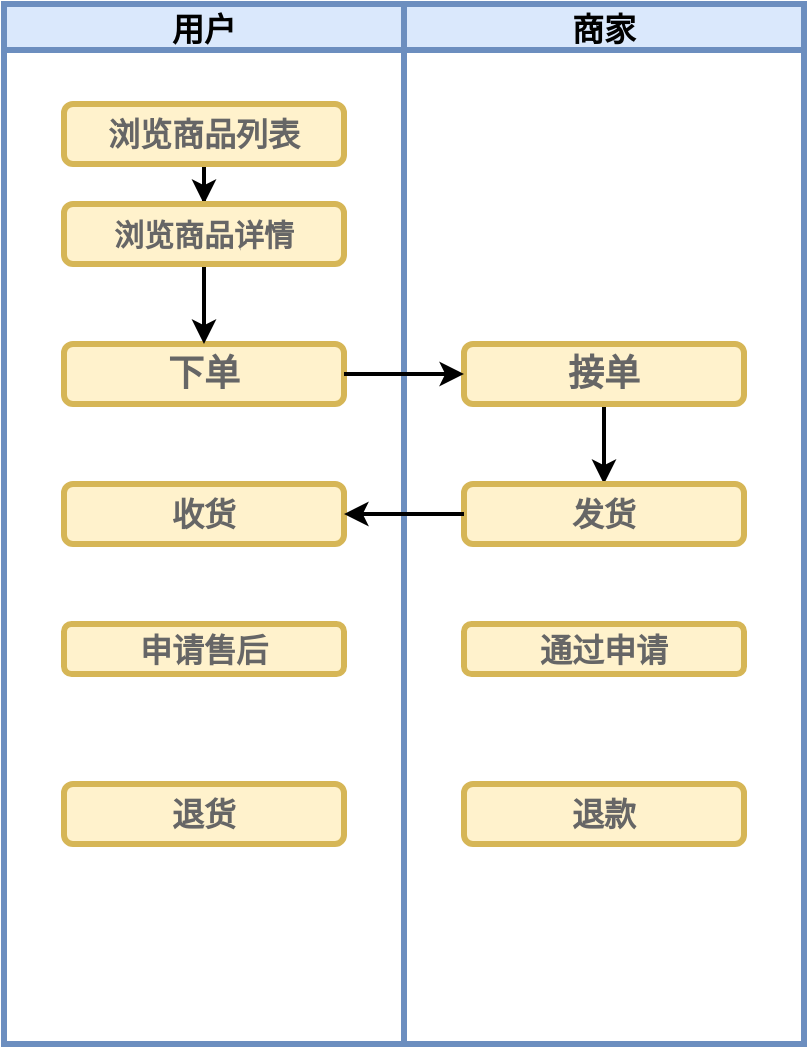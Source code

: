 <mxfile version="14.9.4" type="github">
  <diagram id="yK7WY8yQePAWrQRKaD2J" name="Page-1">
    <mxGraphModel dx="552" dy="760" grid="1" gridSize="10" guides="1" tooltips="1" connect="1" arrows="1" fold="1" page="1" pageScale="1" pageWidth="827" pageHeight="1169" math="0" shadow="0">
      <root>
        <mxCell id="0" />
        <mxCell id="1" parent="0" />
        <mxCell id="PDer8FV1GQ8zQtc7awcl-1" value="Vertical Container" style="swimlane;" vertex="1" parent="1">
          <mxGeometry x="190" y="290" width="200" height="520" as="geometry" />
        </mxCell>
        <mxCell id="PDer8FV1GQ8zQtc7awcl-4" value="&lt;font color=&quot;#666666&quot; size=&quot;1&quot;&gt;&lt;b style=&quot;font-size: 18px&quot;&gt;下单&lt;/b&gt;&lt;/font&gt;" style="rounded=1;whiteSpace=wrap;html=1;fontSize=16;fillColor=#fff2cc;strokeColor=#d6b656;strokeWidth=3;" vertex="1" parent="PDer8FV1GQ8zQtc7awcl-1">
          <mxGeometry x="30" y="170" width="140" height="30" as="geometry" />
        </mxCell>
        <mxCell id="PDer8FV1GQ8zQtc7awcl-8" value="&lt;font color=&quot;#666666&quot; style=&quot;font-size: 16px;&quot;&gt;&lt;span style=&quot;font-size: 16px;&quot;&gt;&lt;b style=&quot;font-size: 16px;&quot;&gt;收货&lt;/b&gt;&lt;/span&gt;&lt;/font&gt;" style="rounded=1;whiteSpace=wrap;html=1;fontSize=16;fillColor=#fff2cc;strokeColor=#d6b656;strokeWidth=3;" vertex="1" parent="PDer8FV1GQ8zQtc7awcl-1">
          <mxGeometry x="30" y="240" width="140" height="30" as="geometry" />
        </mxCell>
        <mxCell id="PDer8FV1GQ8zQtc7awcl-13" value="" style="edgeStyle=orthogonalEdgeStyle;rounded=0;orthogonalLoop=1;jettySize=auto;html=1;fontSize=16;strokeWidth=2;" edge="1" parent="PDer8FV1GQ8zQtc7awcl-1" source="PDer8FV1GQ8zQtc7awcl-9" target="PDer8FV1GQ8zQtc7awcl-12">
          <mxGeometry relative="1" as="geometry" />
        </mxCell>
        <mxCell id="PDer8FV1GQ8zQtc7awcl-9" value="&lt;font color=&quot;#666666&quot; size=&quot;1&quot;&gt;&lt;b style=&quot;font-size: 16px&quot;&gt;浏览商品列表&lt;/b&gt;&lt;/font&gt;" style="rounded=1;whiteSpace=wrap;html=1;fontSize=16;fillColor=#fff2cc;strokeColor=#d6b656;strokeWidth=3;" vertex="1" parent="PDer8FV1GQ8zQtc7awcl-1">
          <mxGeometry x="30" y="50" width="140" height="30" as="geometry" />
        </mxCell>
        <mxCell id="PDer8FV1GQ8zQtc7awcl-14" value="" style="edgeStyle=orthogonalEdgeStyle;rounded=0;orthogonalLoop=1;jettySize=auto;html=1;fontSize=16;strokeWidth=2;" edge="1" parent="PDer8FV1GQ8zQtc7awcl-1" source="PDer8FV1GQ8zQtc7awcl-12">
          <mxGeometry relative="1" as="geometry">
            <mxPoint x="100" y="170" as="targetPoint" />
          </mxGeometry>
        </mxCell>
        <mxCell id="PDer8FV1GQ8zQtc7awcl-12" value="&lt;font color=&quot;#666666&quot; size=&quot;1&quot;&gt;&lt;b style=&quot;font-size: 15px&quot;&gt;浏览商品详情&lt;/b&gt;&lt;/font&gt;" style="rounded=1;whiteSpace=wrap;html=1;fontSize=16;fillColor=#fff2cc;strokeColor=#d6b656;strokeWidth=3;" vertex="1" parent="PDer8FV1GQ8zQtc7awcl-1">
          <mxGeometry x="30" y="100" width="140" height="30" as="geometry" />
        </mxCell>
        <mxCell id="PDer8FV1GQ8zQtc7awcl-19" value="&lt;font color=&quot;#666666&quot; style=&quot;font-size: 16px;&quot;&gt;&lt;span style=&quot;font-size: 16px;&quot;&gt;&lt;b style=&quot;font-size: 16px;&quot;&gt;申请售后&lt;/b&gt;&lt;/span&gt;&lt;/font&gt;" style="rounded=1;whiteSpace=wrap;html=1;fontSize=16;fillColor=#fff2cc;strokeColor=#d6b656;strokeWidth=3;" vertex="1" parent="PDer8FV1GQ8zQtc7awcl-1">
          <mxGeometry x="30" y="310" width="140" height="25" as="geometry" />
        </mxCell>
        <mxCell id="PDer8FV1GQ8zQtc7awcl-22" value="&lt;font color=&quot;#666666&quot;&gt;&lt;b&gt;退货&lt;/b&gt;&lt;/font&gt;" style="rounded=1;whiteSpace=wrap;html=1;fontSize=16;fillColor=#fff2cc;strokeColor=#d6b656;strokeWidth=3;" vertex="1" parent="PDer8FV1GQ8zQtc7awcl-1">
          <mxGeometry x="30" y="390" width="140" height="30" as="geometry" />
        </mxCell>
        <mxCell id="PDer8FV1GQ8zQtc7awcl-2" value="用户" style="swimlane;fontSize=16;fillColor=#dae8fc;strokeColor=#6c8ebf;strokeWidth=3;" vertex="1" parent="1">
          <mxGeometry x="190" y="290" width="200" height="520" as="geometry" />
        </mxCell>
        <mxCell id="PDer8FV1GQ8zQtc7awcl-3" value="商家" style="swimlane;startSize=23;fontSize=16;fillColor=#dae8fc;strokeColor=#6c8ebf;strokeWidth=3;" vertex="1" parent="1">
          <mxGeometry x="390" y="290" width="200" height="520" as="geometry" />
        </mxCell>
        <mxCell id="PDer8FV1GQ8zQtc7awcl-17" value="" style="edgeStyle=orthogonalEdgeStyle;rounded=0;orthogonalLoop=1;jettySize=auto;html=1;fontSize=16;strokeWidth=2;" edge="1" parent="PDer8FV1GQ8zQtc7awcl-3" source="PDer8FV1GQ8zQtc7awcl-6" target="PDer8FV1GQ8zQtc7awcl-7">
          <mxGeometry relative="1" as="geometry" />
        </mxCell>
        <mxCell id="PDer8FV1GQ8zQtc7awcl-6" value="&lt;font style=&quot;font-size: 18px&quot;&gt;&lt;font color=&quot;#666666&quot; style=&quot;font-size: 18px&quot;&gt;&lt;b&gt;接单&lt;/b&gt;&lt;/font&gt;&lt;/font&gt;" style="rounded=1;whiteSpace=wrap;html=1;fontSize=16;fillColor=#fff2cc;strokeColor=#d6b656;strokeWidth=3;" vertex="1" parent="PDer8FV1GQ8zQtc7awcl-3">
          <mxGeometry x="30" y="170" width="140" height="30" as="geometry" />
        </mxCell>
        <mxCell id="PDer8FV1GQ8zQtc7awcl-7" value="&lt;font color=&quot;#666666&quot; style=&quot;font-size: 16px;&quot;&gt;&lt;span style=&quot;font-size: 16px;&quot;&gt;&lt;b style=&quot;font-size: 16px;&quot;&gt;发货&lt;/b&gt;&lt;/span&gt;&lt;/font&gt;" style="rounded=1;whiteSpace=wrap;html=1;fontSize=16;fillColor=#fff2cc;strokeColor=#d6b656;strokeWidth=3;" vertex="1" parent="PDer8FV1GQ8zQtc7awcl-3">
          <mxGeometry x="30" y="240" width="140" height="30" as="geometry" />
        </mxCell>
        <mxCell id="PDer8FV1GQ8zQtc7awcl-20" value="&lt;font color=&quot;#666666&quot; style=&quot;font-size: 16px;&quot;&gt;&lt;span style=&quot;font-size: 16px;&quot;&gt;&lt;b style=&quot;font-size: 16px;&quot;&gt;通过申请&lt;/b&gt;&lt;/span&gt;&lt;/font&gt;" style="rounded=1;whiteSpace=wrap;html=1;fontSize=16;fillColor=#fff2cc;strokeColor=#d6b656;strokeWidth=3;" vertex="1" parent="PDer8FV1GQ8zQtc7awcl-3">
          <mxGeometry x="30" y="310" width="140" height="25" as="geometry" />
        </mxCell>
        <mxCell id="PDer8FV1GQ8zQtc7awcl-21" value="&lt;font color=&quot;#666666&quot;&gt;&lt;b&gt;退款&lt;/b&gt;&lt;/font&gt;" style="rounded=1;whiteSpace=wrap;html=1;fontSize=16;fillColor=#fff2cc;strokeColor=#d6b656;strokeWidth=3;" vertex="1" parent="PDer8FV1GQ8zQtc7awcl-3">
          <mxGeometry x="30" y="390" width="140" height="30" as="geometry" />
        </mxCell>
        <mxCell id="PDer8FV1GQ8zQtc7awcl-16" value="" style="edgeStyle=orthogonalEdgeStyle;rounded=0;orthogonalLoop=1;jettySize=auto;html=1;fontSize=16;strokeWidth=2;" edge="1" parent="1" source="PDer8FV1GQ8zQtc7awcl-4" target="PDer8FV1GQ8zQtc7awcl-6">
          <mxGeometry relative="1" as="geometry" />
        </mxCell>
        <mxCell id="PDer8FV1GQ8zQtc7awcl-18" value="" style="edgeStyle=orthogonalEdgeStyle;rounded=0;orthogonalLoop=1;jettySize=auto;html=1;fontSize=16;strokeWidth=2;" edge="1" parent="1" source="PDer8FV1GQ8zQtc7awcl-7" target="PDer8FV1GQ8zQtc7awcl-8">
          <mxGeometry relative="1" as="geometry" />
        </mxCell>
      </root>
    </mxGraphModel>
  </diagram>
</mxfile>
